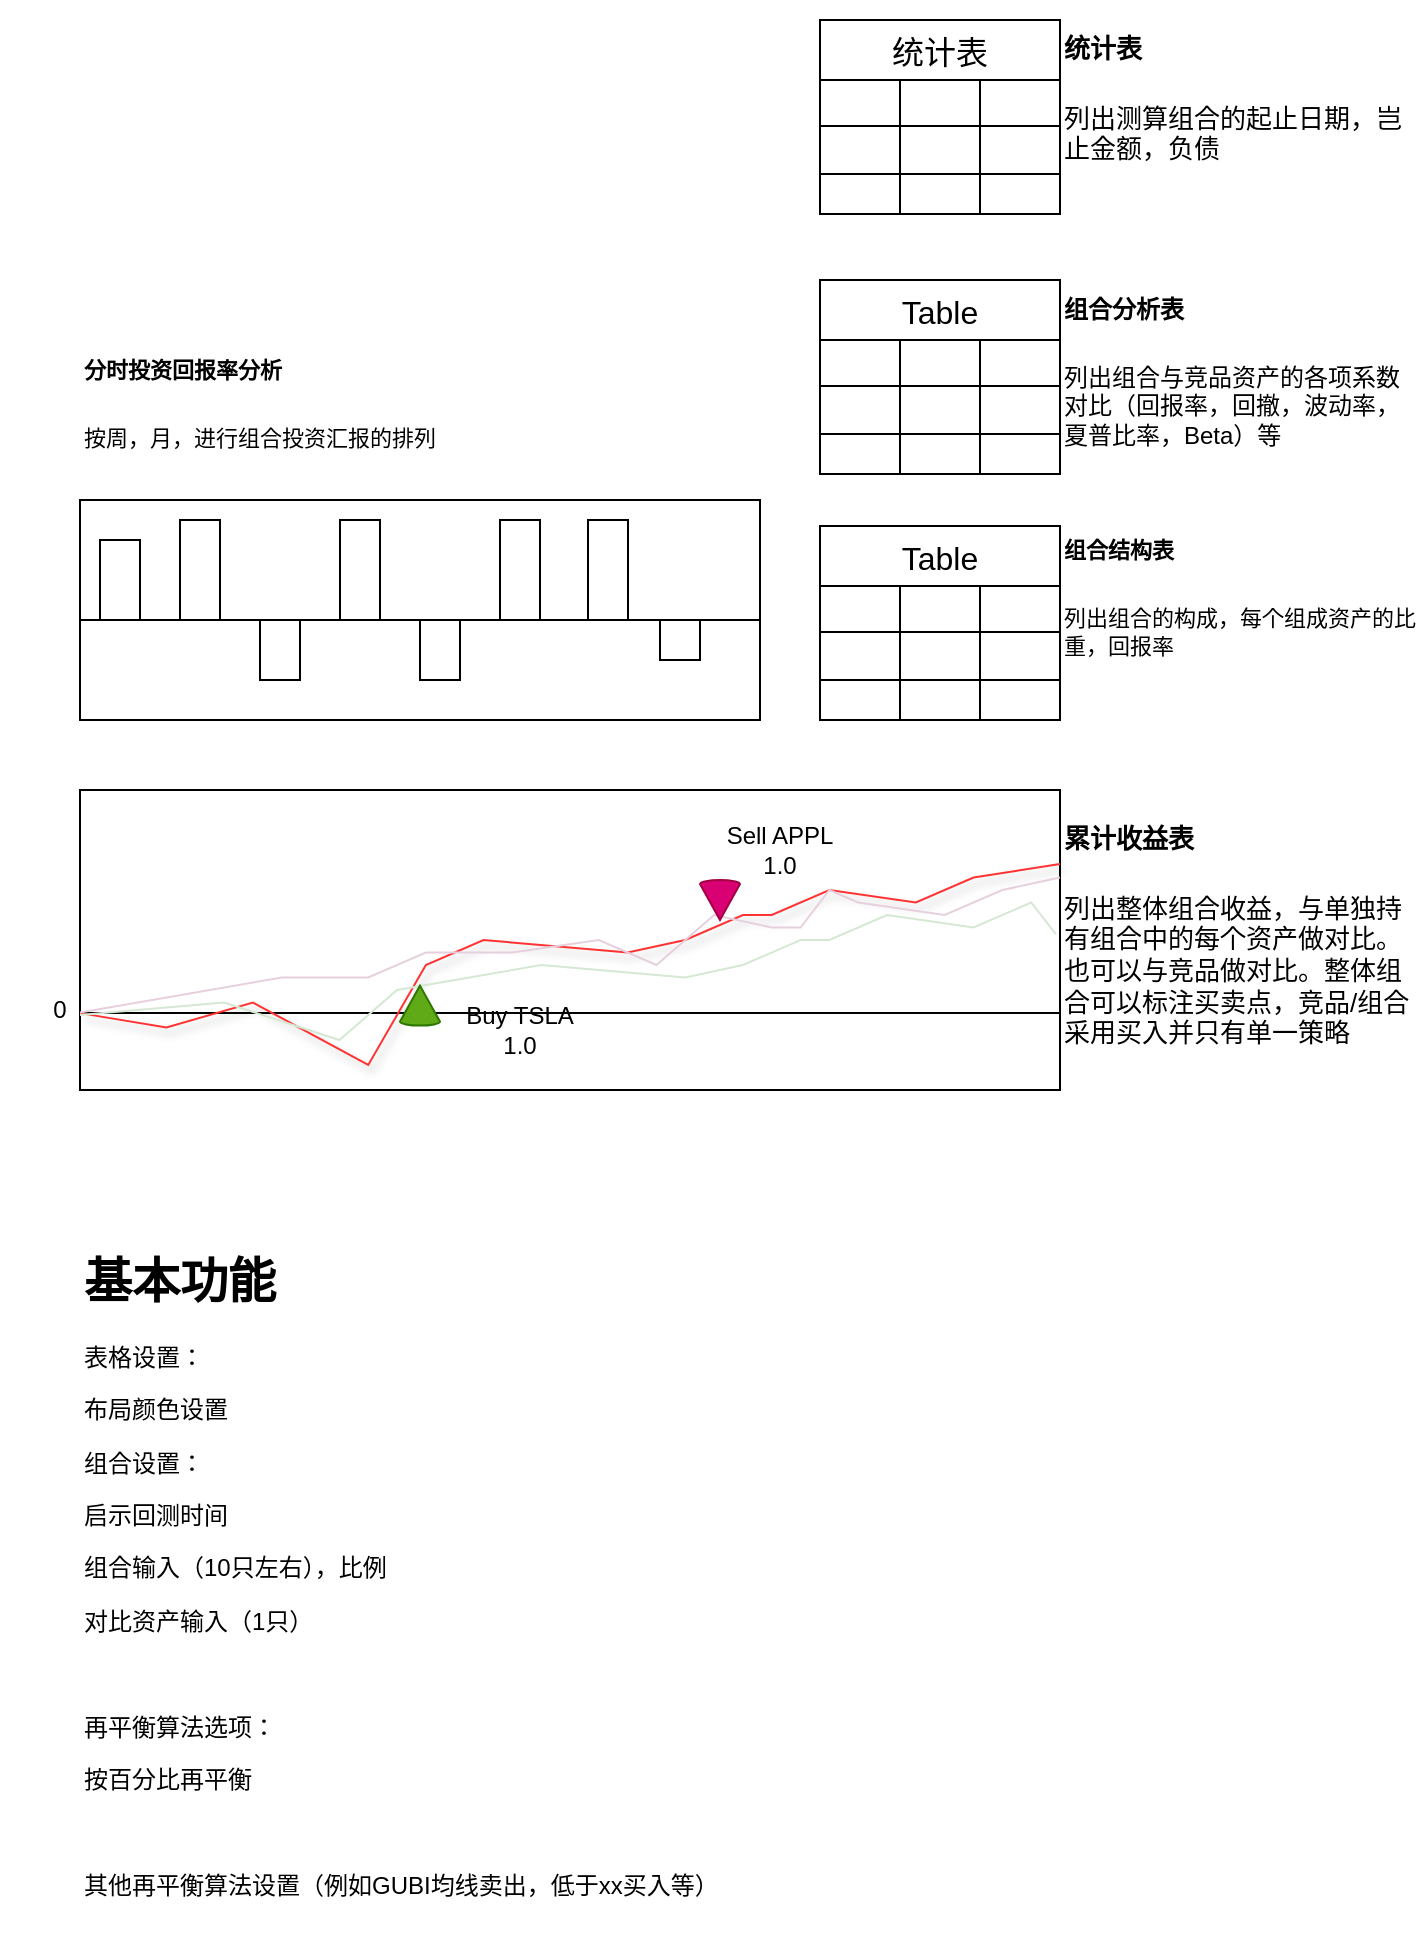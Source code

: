<mxfile version="26.2.12">
  <diagram name="Page-1" id="thoeQhLaUIlAeaY37Q_6">
    <mxGraphModel dx="1069" dy="626" grid="1" gridSize="10" guides="1" tooltips="1" connect="1" arrows="1" fold="1" page="1" pageScale="1" pageWidth="827" pageHeight="1169" math="0" shadow="0">
      <root>
        <mxCell id="0" />
        <mxCell id="1" parent="0" />
        <mxCell id="1VlmSRWmxTNn3Guo2VhC-66" value="统计表" style="shape=table;startSize=30;container=1;collapsible=0;childLayout=tableLayout;strokeColor=default;fontSize=16;" vertex="1" parent="1">
          <mxGeometry x="500" y="50" width="120" height="97" as="geometry" />
        </mxCell>
        <mxCell id="1VlmSRWmxTNn3Guo2VhC-67" value="" style="shape=tableRow;horizontal=0;startSize=0;swimlaneHead=0;swimlaneBody=0;strokeColor=inherit;top=0;left=0;bottom=0;right=0;collapsible=0;dropTarget=0;fillColor=none;points=[[0,0.5],[1,0.5]];portConstraint=eastwest;fontSize=16;" vertex="1" parent="1VlmSRWmxTNn3Guo2VhC-66">
          <mxGeometry y="30" width="120" height="23" as="geometry" />
        </mxCell>
        <mxCell id="1VlmSRWmxTNn3Guo2VhC-68" value="" style="shape=partialRectangle;html=1;whiteSpace=wrap;connectable=0;strokeColor=inherit;overflow=hidden;fillColor=none;top=0;left=0;bottom=0;right=0;pointerEvents=1;fontSize=16;" vertex="1" parent="1VlmSRWmxTNn3Guo2VhC-67">
          <mxGeometry width="40" height="23" as="geometry">
            <mxRectangle width="40" height="23" as="alternateBounds" />
          </mxGeometry>
        </mxCell>
        <mxCell id="1VlmSRWmxTNn3Guo2VhC-69" value="" style="shape=partialRectangle;html=1;whiteSpace=wrap;connectable=0;strokeColor=inherit;overflow=hidden;fillColor=none;top=0;left=0;bottom=0;right=0;pointerEvents=1;fontSize=16;" vertex="1" parent="1VlmSRWmxTNn3Guo2VhC-67">
          <mxGeometry x="40" width="40" height="23" as="geometry">
            <mxRectangle width="40" height="23" as="alternateBounds" />
          </mxGeometry>
        </mxCell>
        <mxCell id="1VlmSRWmxTNn3Guo2VhC-70" value="" style="shape=partialRectangle;html=1;whiteSpace=wrap;connectable=0;strokeColor=inherit;overflow=hidden;fillColor=none;top=0;left=0;bottom=0;right=0;pointerEvents=1;fontSize=16;" vertex="1" parent="1VlmSRWmxTNn3Guo2VhC-67">
          <mxGeometry x="80" width="40" height="23" as="geometry">
            <mxRectangle width="40" height="23" as="alternateBounds" />
          </mxGeometry>
        </mxCell>
        <mxCell id="1VlmSRWmxTNn3Guo2VhC-71" value="" style="shape=tableRow;horizontal=0;startSize=0;swimlaneHead=0;swimlaneBody=0;strokeColor=inherit;top=0;left=0;bottom=0;right=0;collapsible=0;dropTarget=0;fillColor=none;points=[[0,0.5],[1,0.5]];portConstraint=eastwest;fontSize=16;" vertex="1" parent="1VlmSRWmxTNn3Guo2VhC-66">
          <mxGeometry y="53" width="120" height="24" as="geometry" />
        </mxCell>
        <mxCell id="1VlmSRWmxTNn3Guo2VhC-72" value="" style="shape=partialRectangle;html=1;whiteSpace=wrap;connectable=0;strokeColor=inherit;overflow=hidden;fillColor=none;top=0;left=0;bottom=0;right=0;pointerEvents=1;fontSize=16;" vertex="1" parent="1VlmSRWmxTNn3Guo2VhC-71">
          <mxGeometry width="40" height="24" as="geometry">
            <mxRectangle width="40" height="24" as="alternateBounds" />
          </mxGeometry>
        </mxCell>
        <mxCell id="1VlmSRWmxTNn3Guo2VhC-73" value="" style="shape=partialRectangle;html=1;whiteSpace=wrap;connectable=0;strokeColor=inherit;overflow=hidden;fillColor=none;top=0;left=0;bottom=0;right=0;pointerEvents=1;fontSize=16;" vertex="1" parent="1VlmSRWmxTNn3Guo2VhC-71">
          <mxGeometry x="40" width="40" height="24" as="geometry">
            <mxRectangle width="40" height="24" as="alternateBounds" />
          </mxGeometry>
        </mxCell>
        <mxCell id="1VlmSRWmxTNn3Guo2VhC-74" value="" style="shape=partialRectangle;html=1;whiteSpace=wrap;connectable=0;strokeColor=inherit;overflow=hidden;fillColor=none;top=0;left=0;bottom=0;right=0;pointerEvents=1;fontSize=16;" vertex="1" parent="1VlmSRWmxTNn3Guo2VhC-71">
          <mxGeometry x="80" width="40" height="24" as="geometry">
            <mxRectangle width="40" height="24" as="alternateBounds" />
          </mxGeometry>
        </mxCell>
        <mxCell id="1VlmSRWmxTNn3Guo2VhC-75" value="" style="shape=tableRow;horizontal=0;startSize=0;swimlaneHead=0;swimlaneBody=0;strokeColor=inherit;top=0;left=0;bottom=0;right=0;collapsible=0;dropTarget=0;fillColor=none;points=[[0,0.5],[1,0.5]];portConstraint=eastwest;fontSize=16;" vertex="1" parent="1VlmSRWmxTNn3Guo2VhC-66">
          <mxGeometry y="77" width="120" height="20" as="geometry" />
        </mxCell>
        <mxCell id="1VlmSRWmxTNn3Guo2VhC-76" value="" style="shape=partialRectangle;html=1;whiteSpace=wrap;connectable=0;strokeColor=inherit;overflow=hidden;fillColor=none;top=0;left=0;bottom=0;right=0;pointerEvents=1;fontSize=16;" vertex="1" parent="1VlmSRWmxTNn3Guo2VhC-75">
          <mxGeometry width="40" height="20" as="geometry">
            <mxRectangle width="40" height="20" as="alternateBounds" />
          </mxGeometry>
        </mxCell>
        <mxCell id="1VlmSRWmxTNn3Guo2VhC-77" value="" style="shape=partialRectangle;html=1;whiteSpace=wrap;connectable=0;strokeColor=inherit;overflow=hidden;fillColor=none;top=0;left=0;bottom=0;right=0;pointerEvents=1;fontSize=16;" vertex="1" parent="1VlmSRWmxTNn3Guo2VhC-75">
          <mxGeometry x="40" width="40" height="20" as="geometry">
            <mxRectangle width="40" height="20" as="alternateBounds" />
          </mxGeometry>
        </mxCell>
        <mxCell id="1VlmSRWmxTNn3Guo2VhC-78" value="" style="shape=partialRectangle;html=1;whiteSpace=wrap;connectable=0;strokeColor=inherit;overflow=hidden;fillColor=none;top=0;left=0;bottom=0;right=0;pointerEvents=1;fontSize=16;" vertex="1" parent="1VlmSRWmxTNn3Guo2VhC-75">
          <mxGeometry x="80" width="40" height="20" as="geometry">
            <mxRectangle width="40" height="20" as="alternateBounds" />
          </mxGeometry>
        </mxCell>
        <mxCell id="1VlmSRWmxTNn3Guo2VhC-130" value="" style="shape=singleArrow;whiteSpace=wrap;html=1;arrowWidth=0.4;arrowSize=0.4;" vertex="1" parent="1VlmSRWmxTNn3Guo2VhC-75">
          <mxGeometry x="120" width="NaN" height="20" as="geometry">
            <mxRectangle width="NaN" height="20" as="alternateBounds" />
          </mxGeometry>
        </mxCell>
        <mxCell id="1VlmSRWmxTNn3Guo2VhC-79" value="Table" style="shape=table;startSize=30;container=1;collapsible=0;childLayout=tableLayout;strokeColor=default;fontSize=16;" vertex="1" parent="1">
          <mxGeometry x="500" y="303" width="120" height="97" as="geometry" />
        </mxCell>
        <mxCell id="1VlmSRWmxTNn3Guo2VhC-80" value="" style="shape=tableRow;horizontal=0;startSize=0;swimlaneHead=0;swimlaneBody=0;strokeColor=inherit;top=0;left=0;bottom=0;right=0;collapsible=0;dropTarget=0;fillColor=none;points=[[0,0.5],[1,0.5]];portConstraint=eastwest;fontSize=16;" vertex="1" parent="1VlmSRWmxTNn3Guo2VhC-79">
          <mxGeometry y="30" width="120" height="23" as="geometry" />
        </mxCell>
        <mxCell id="1VlmSRWmxTNn3Guo2VhC-81" value="" style="shape=partialRectangle;html=1;whiteSpace=wrap;connectable=0;strokeColor=inherit;overflow=hidden;fillColor=none;top=0;left=0;bottom=0;right=0;pointerEvents=1;fontSize=16;" vertex="1" parent="1VlmSRWmxTNn3Guo2VhC-80">
          <mxGeometry width="40" height="23" as="geometry">
            <mxRectangle width="40" height="23" as="alternateBounds" />
          </mxGeometry>
        </mxCell>
        <mxCell id="1VlmSRWmxTNn3Guo2VhC-82" value="" style="shape=partialRectangle;html=1;whiteSpace=wrap;connectable=0;strokeColor=inherit;overflow=hidden;fillColor=none;top=0;left=0;bottom=0;right=0;pointerEvents=1;fontSize=16;" vertex="1" parent="1VlmSRWmxTNn3Guo2VhC-80">
          <mxGeometry x="40" width="40" height="23" as="geometry">
            <mxRectangle width="40" height="23" as="alternateBounds" />
          </mxGeometry>
        </mxCell>
        <mxCell id="1VlmSRWmxTNn3Guo2VhC-83" value="" style="shape=partialRectangle;html=1;whiteSpace=wrap;connectable=0;strokeColor=inherit;overflow=hidden;fillColor=none;top=0;left=0;bottom=0;right=0;pointerEvents=1;fontSize=16;" vertex="1" parent="1VlmSRWmxTNn3Guo2VhC-80">
          <mxGeometry x="80" width="40" height="23" as="geometry">
            <mxRectangle width="40" height="23" as="alternateBounds" />
          </mxGeometry>
        </mxCell>
        <mxCell id="1VlmSRWmxTNn3Guo2VhC-84" value="" style="shape=tableRow;horizontal=0;startSize=0;swimlaneHead=0;swimlaneBody=0;strokeColor=inherit;top=0;left=0;bottom=0;right=0;collapsible=0;dropTarget=0;fillColor=none;points=[[0,0.5],[1,0.5]];portConstraint=eastwest;fontSize=16;" vertex="1" parent="1VlmSRWmxTNn3Guo2VhC-79">
          <mxGeometry y="53" width="120" height="24" as="geometry" />
        </mxCell>
        <mxCell id="1VlmSRWmxTNn3Guo2VhC-85" value="" style="shape=partialRectangle;html=1;whiteSpace=wrap;connectable=0;strokeColor=inherit;overflow=hidden;fillColor=none;top=0;left=0;bottom=0;right=0;pointerEvents=1;fontSize=16;" vertex="1" parent="1VlmSRWmxTNn3Guo2VhC-84">
          <mxGeometry width="40" height="24" as="geometry">
            <mxRectangle width="40" height="24" as="alternateBounds" />
          </mxGeometry>
        </mxCell>
        <mxCell id="1VlmSRWmxTNn3Guo2VhC-86" value="" style="shape=partialRectangle;html=1;whiteSpace=wrap;connectable=0;strokeColor=inherit;overflow=hidden;fillColor=none;top=0;left=0;bottom=0;right=0;pointerEvents=1;fontSize=16;" vertex="1" parent="1VlmSRWmxTNn3Guo2VhC-84">
          <mxGeometry x="40" width="40" height="24" as="geometry">
            <mxRectangle width="40" height="24" as="alternateBounds" />
          </mxGeometry>
        </mxCell>
        <mxCell id="1VlmSRWmxTNn3Guo2VhC-87" value="" style="shape=partialRectangle;html=1;whiteSpace=wrap;connectable=0;strokeColor=inherit;overflow=hidden;fillColor=none;top=0;left=0;bottom=0;right=0;pointerEvents=1;fontSize=16;" vertex="1" parent="1VlmSRWmxTNn3Guo2VhC-84">
          <mxGeometry x="80" width="40" height="24" as="geometry">
            <mxRectangle width="40" height="24" as="alternateBounds" />
          </mxGeometry>
        </mxCell>
        <mxCell id="1VlmSRWmxTNn3Guo2VhC-88" value="" style="shape=tableRow;horizontal=0;startSize=0;swimlaneHead=0;swimlaneBody=0;strokeColor=inherit;top=0;left=0;bottom=0;right=0;collapsible=0;dropTarget=0;fillColor=none;points=[[0,0.5],[1,0.5]];portConstraint=eastwest;fontSize=16;" vertex="1" parent="1VlmSRWmxTNn3Guo2VhC-79">
          <mxGeometry y="77" width="120" height="20" as="geometry" />
        </mxCell>
        <mxCell id="1VlmSRWmxTNn3Guo2VhC-89" value="" style="shape=partialRectangle;html=1;whiteSpace=wrap;connectable=0;strokeColor=inherit;overflow=hidden;fillColor=none;top=0;left=0;bottom=0;right=0;pointerEvents=1;fontSize=16;" vertex="1" parent="1VlmSRWmxTNn3Guo2VhC-88">
          <mxGeometry width="40" height="20" as="geometry">
            <mxRectangle width="40" height="20" as="alternateBounds" />
          </mxGeometry>
        </mxCell>
        <mxCell id="1VlmSRWmxTNn3Guo2VhC-90" value="" style="shape=partialRectangle;html=1;whiteSpace=wrap;connectable=0;strokeColor=inherit;overflow=hidden;fillColor=none;top=0;left=0;bottom=0;right=0;pointerEvents=1;fontSize=16;" vertex="1" parent="1VlmSRWmxTNn3Guo2VhC-88">
          <mxGeometry x="40" width="40" height="20" as="geometry">
            <mxRectangle width="40" height="20" as="alternateBounds" />
          </mxGeometry>
        </mxCell>
        <mxCell id="1VlmSRWmxTNn3Guo2VhC-91" value="" style="shape=partialRectangle;html=1;whiteSpace=wrap;connectable=0;strokeColor=inherit;overflow=hidden;fillColor=none;top=0;left=0;bottom=0;right=0;pointerEvents=1;fontSize=16;" vertex="1" parent="1VlmSRWmxTNn3Guo2VhC-88">
          <mxGeometry x="80" width="40" height="20" as="geometry">
            <mxRectangle width="40" height="20" as="alternateBounds" />
          </mxGeometry>
        </mxCell>
        <mxCell id="1VlmSRWmxTNn3Guo2VhC-92" value="Table" style="shape=table;startSize=30;container=1;collapsible=0;childLayout=tableLayout;strokeColor=default;fontSize=16;" vertex="1" parent="1">
          <mxGeometry x="500" y="180" width="120" height="97" as="geometry" />
        </mxCell>
        <mxCell id="1VlmSRWmxTNn3Guo2VhC-93" value="" style="shape=tableRow;horizontal=0;startSize=0;swimlaneHead=0;swimlaneBody=0;strokeColor=inherit;top=0;left=0;bottom=0;right=0;collapsible=0;dropTarget=0;fillColor=none;points=[[0,0.5],[1,0.5]];portConstraint=eastwest;fontSize=16;" vertex="1" parent="1VlmSRWmxTNn3Guo2VhC-92">
          <mxGeometry y="30" width="120" height="23" as="geometry" />
        </mxCell>
        <mxCell id="1VlmSRWmxTNn3Guo2VhC-94" value="" style="shape=partialRectangle;html=1;whiteSpace=wrap;connectable=0;strokeColor=inherit;overflow=hidden;fillColor=none;top=0;left=0;bottom=0;right=0;pointerEvents=1;fontSize=16;" vertex="1" parent="1VlmSRWmxTNn3Guo2VhC-93">
          <mxGeometry width="40" height="23" as="geometry">
            <mxRectangle width="40" height="23" as="alternateBounds" />
          </mxGeometry>
        </mxCell>
        <mxCell id="1VlmSRWmxTNn3Guo2VhC-95" value="" style="shape=partialRectangle;html=1;whiteSpace=wrap;connectable=0;strokeColor=inherit;overflow=hidden;fillColor=none;top=0;left=0;bottom=0;right=0;pointerEvents=1;fontSize=16;" vertex="1" parent="1VlmSRWmxTNn3Guo2VhC-93">
          <mxGeometry x="40" width="40" height="23" as="geometry">
            <mxRectangle width="40" height="23" as="alternateBounds" />
          </mxGeometry>
        </mxCell>
        <mxCell id="1VlmSRWmxTNn3Guo2VhC-96" value="" style="shape=partialRectangle;html=1;whiteSpace=wrap;connectable=0;strokeColor=inherit;overflow=hidden;fillColor=none;top=0;left=0;bottom=0;right=0;pointerEvents=1;fontSize=16;" vertex="1" parent="1VlmSRWmxTNn3Guo2VhC-93">
          <mxGeometry x="80" width="40" height="23" as="geometry">
            <mxRectangle width="40" height="23" as="alternateBounds" />
          </mxGeometry>
        </mxCell>
        <mxCell id="1VlmSRWmxTNn3Guo2VhC-97" value="" style="shape=tableRow;horizontal=0;startSize=0;swimlaneHead=0;swimlaneBody=0;strokeColor=inherit;top=0;left=0;bottom=0;right=0;collapsible=0;dropTarget=0;fillColor=none;points=[[0,0.5],[1,0.5]];portConstraint=eastwest;fontSize=16;" vertex="1" parent="1VlmSRWmxTNn3Guo2VhC-92">
          <mxGeometry y="53" width="120" height="24" as="geometry" />
        </mxCell>
        <mxCell id="1VlmSRWmxTNn3Guo2VhC-98" value="" style="shape=partialRectangle;html=1;whiteSpace=wrap;connectable=0;strokeColor=inherit;overflow=hidden;fillColor=none;top=0;left=0;bottom=0;right=0;pointerEvents=1;fontSize=16;" vertex="1" parent="1VlmSRWmxTNn3Guo2VhC-97">
          <mxGeometry width="40" height="24" as="geometry">
            <mxRectangle width="40" height="24" as="alternateBounds" />
          </mxGeometry>
        </mxCell>
        <mxCell id="1VlmSRWmxTNn3Guo2VhC-99" value="" style="shape=partialRectangle;html=1;whiteSpace=wrap;connectable=0;strokeColor=inherit;overflow=hidden;fillColor=none;top=0;left=0;bottom=0;right=0;pointerEvents=1;fontSize=16;" vertex="1" parent="1VlmSRWmxTNn3Guo2VhC-97">
          <mxGeometry x="40" width="40" height="24" as="geometry">
            <mxRectangle width="40" height="24" as="alternateBounds" />
          </mxGeometry>
        </mxCell>
        <mxCell id="1VlmSRWmxTNn3Guo2VhC-100" value="" style="shape=partialRectangle;html=1;whiteSpace=wrap;connectable=0;strokeColor=inherit;overflow=hidden;fillColor=none;top=0;left=0;bottom=0;right=0;pointerEvents=1;fontSize=16;" vertex="1" parent="1VlmSRWmxTNn3Guo2VhC-97">
          <mxGeometry x="80" width="40" height="24" as="geometry">
            <mxRectangle width="40" height="24" as="alternateBounds" />
          </mxGeometry>
        </mxCell>
        <mxCell id="1VlmSRWmxTNn3Guo2VhC-101" value="" style="shape=tableRow;horizontal=0;startSize=0;swimlaneHead=0;swimlaneBody=0;strokeColor=inherit;top=0;left=0;bottom=0;right=0;collapsible=0;dropTarget=0;fillColor=none;points=[[0,0.5],[1,0.5]];portConstraint=eastwest;fontSize=16;" vertex="1" parent="1VlmSRWmxTNn3Guo2VhC-92">
          <mxGeometry y="77" width="120" height="20" as="geometry" />
        </mxCell>
        <mxCell id="1VlmSRWmxTNn3Guo2VhC-102" value="" style="shape=partialRectangle;html=1;whiteSpace=wrap;connectable=0;strokeColor=inherit;overflow=hidden;fillColor=none;top=0;left=0;bottom=0;right=0;pointerEvents=1;fontSize=16;" vertex="1" parent="1VlmSRWmxTNn3Guo2VhC-101">
          <mxGeometry width="40" height="20" as="geometry">
            <mxRectangle width="40" height="20" as="alternateBounds" />
          </mxGeometry>
        </mxCell>
        <mxCell id="1VlmSRWmxTNn3Guo2VhC-103" value="" style="shape=partialRectangle;html=1;whiteSpace=wrap;connectable=0;strokeColor=inherit;overflow=hidden;fillColor=none;top=0;left=0;bottom=0;right=0;pointerEvents=1;fontSize=16;" vertex="1" parent="1VlmSRWmxTNn3Guo2VhC-101">
          <mxGeometry x="40" width="40" height="20" as="geometry">
            <mxRectangle width="40" height="20" as="alternateBounds" />
          </mxGeometry>
        </mxCell>
        <mxCell id="1VlmSRWmxTNn3Guo2VhC-104" value="" style="shape=partialRectangle;html=1;whiteSpace=wrap;connectable=0;strokeColor=inherit;overflow=hidden;fillColor=none;top=0;left=0;bottom=0;right=0;pointerEvents=1;fontSize=16;" vertex="1" parent="1VlmSRWmxTNn3Guo2VhC-101">
          <mxGeometry x="80" width="40" height="20" as="geometry">
            <mxRectangle width="40" height="20" as="alternateBounds" />
          </mxGeometry>
        </mxCell>
        <mxCell id="1VlmSRWmxTNn3Guo2VhC-131" value="" style="edgeStyle=orthogonalEdgeStyle;rounded=0;orthogonalLoop=1;jettySize=auto;html=1;" edge="1" parent="1" source="1VlmSRWmxTNn3Guo2VhC-129" target="1VlmSRWmxTNn3Guo2VhC-130">
          <mxGeometry relative="1" as="geometry" />
        </mxCell>
        <mxCell id="1VlmSRWmxTNn3Guo2VhC-129" value="&lt;h1 style=&quot;margin-top: 0px;&quot;&gt;&lt;font style=&quot;font-size: 13px;&quot;&gt;统计表&lt;/font&gt;&lt;/h1&gt;&lt;div&gt;&lt;font style=&quot;font-size: 13px;&quot;&gt;列出测算组合的起止日期，岂止金额，负债&lt;/font&gt;&lt;/div&gt;" style="text;html=1;whiteSpace=wrap;overflow=hidden;rounded=0;" vertex="1" parent="1">
          <mxGeometry x="620" y="40" width="180" height="120" as="geometry" />
        </mxCell>
        <mxCell id="1VlmSRWmxTNn3Guo2VhC-133" value="&lt;h1 style=&quot;margin-top: 0px;&quot;&gt;&lt;font style=&quot;font-size: 12px;&quot;&gt;组合分析表&lt;/font&gt;&lt;/h1&gt;&lt;div&gt;&lt;font&gt;列出组合与竞品资产的各项系数对比（回报率，回撤，波动率，夏普比率，Beta）等&lt;/font&gt;&lt;/div&gt;" style="text;html=1;whiteSpace=wrap;overflow=hidden;rounded=0;" vertex="1" parent="1">
          <mxGeometry x="620" y="170" width="180" height="120" as="geometry" />
        </mxCell>
        <mxCell id="1VlmSRWmxTNn3Guo2VhC-134" value="&lt;h1 style=&quot;margin-top: 0px;&quot;&gt;&lt;font style=&quot;font-size: 11px;&quot;&gt;组合结构表&lt;/font&gt;&lt;/h1&gt;&lt;div&gt;&lt;font style=&quot;font-size: 11px;&quot;&gt;列出组合的构成，每个组成资产的比重，回报率&lt;/font&gt;&lt;/div&gt;" style="text;html=1;whiteSpace=wrap;overflow=hidden;rounded=0;" vertex="1" parent="1">
          <mxGeometry x="620" y="290" width="180" height="120" as="geometry" />
        </mxCell>
        <mxCell id="1VlmSRWmxTNn3Guo2VhC-135" value="&lt;h1 style=&quot;margin-top: 0px;&quot;&gt;&lt;font style=&quot;font-size: 11px;&quot;&gt;分时投资回报率分析&lt;/font&gt;&lt;/h1&gt;&lt;div&gt;&lt;font style=&quot;font-size: 11px;&quot;&gt;按周，月，进行组合投资汇报的排列&lt;/font&gt;&lt;/div&gt;" style="text;html=1;whiteSpace=wrap;overflow=hidden;rounded=0;" vertex="1" parent="1">
          <mxGeometry x="130" y="200" width="180" height="120" as="geometry" />
        </mxCell>
        <mxCell id="1VlmSRWmxTNn3Guo2VhC-141" value="&lt;h1 style=&quot;margin-top: 0px;&quot;&gt;&lt;span style=&quot;font-size: 13px;&quot;&gt;累计收益表&lt;/span&gt;&lt;/h1&gt;&lt;div&gt;&lt;font style=&quot;font-size: 13px;&quot;&gt;列出整体组合收益，与单独持有组合中的每个资产做对比。也可以与竞品做对比。整体组合可以标注买卖点，竞品/组合采用买入并只有单一策略&lt;/font&gt;&lt;/div&gt;&lt;div&gt;&lt;font style=&quot;font-size: 13px;&quot;&gt;&lt;br&gt;&lt;/font&gt;&lt;/div&gt;" style="text;html=1;whiteSpace=wrap;overflow=hidden;rounded=0;" vertex="1" parent="1">
          <mxGeometry x="620" y="435" width="180" height="150" as="geometry" />
        </mxCell>
        <mxCell id="1VlmSRWmxTNn3Guo2VhC-144" value="" style="group" vertex="1" connectable="0" parent="1">
          <mxGeometry x="130" y="290" width="340" height="110" as="geometry" />
        </mxCell>
        <mxCell id="1VlmSRWmxTNn3Guo2VhC-105" value="" style="rounded=0;whiteSpace=wrap;html=1;" vertex="1" parent="1VlmSRWmxTNn3Guo2VhC-144">
          <mxGeometry width="340" height="110" as="geometry" />
        </mxCell>
        <mxCell id="1VlmSRWmxTNn3Guo2VhC-142" value="" style="shape=crossbar;whiteSpace=wrap;html=1;rounded=1;shadow=0;" vertex="1" parent="1VlmSRWmxTNn3Guo2VhC-144">
          <mxGeometry y="50" width="340" height="20" as="geometry" />
        </mxCell>
        <mxCell id="1VlmSRWmxTNn3Guo2VhC-120" value="" style="rounded=0;whiteSpace=wrap;html=1;" vertex="1" parent="1VlmSRWmxTNn3Guo2VhC-144">
          <mxGeometry x="10" y="20" width="20" height="40" as="geometry" />
        </mxCell>
        <mxCell id="1VlmSRWmxTNn3Guo2VhC-121" value="" style="rounded=0;whiteSpace=wrap;html=1;" vertex="1" parent="1VlmSRWmxTNn3Guo2VhC-144">
          <mxGeometry x="50" y="10" width="20" height="50" as="geometry" />
        </mxCell>
        <mxCell id="1VlmSRWmxTNn3Guo2VhC-122" value="" style="rounded=0;whiteSpace=wrap;html=1;" vertex="1" parent="1VlmSRWmxTNn3Guo2VhC-144">
          <mxGeometry x="90" y="60" width="20" height="30" as="geometry" />
        </mxCell>
        <mxCell id="1VlmSRWmxTNn3Guo2VhC-123" value="" style="rounded=0;whiteSpace=wrap;html=1;" vertex="1" parent="1VlmSRWmxTNn3Guo2VhC-144">
          <mxGeometry x="130" y="10" width="20" height="50" as="geometry" />
        </mxCell>
        <mxCell id="1VlmSRWmxTNn3Guo2VhC-124" value="" style="rounded=0;whiteSpace=wrap;html=1;" vertex="1" parent="1VlmSRWmxTNn3Guo2VhC-144">
          <mxGeometry x="170" y="60" width="20" height="30" as="geometry" />
        </mxCell>
        <mxCell id="1VlmSRWmxTNn3Guo2VhC-125" value="" style="rounded=0;whiteSpace=wrap;html=1;" vertex="1" parent="1VlmSRWmxTNn3Guo2VhC-144">
          <mxGeometry x="210" y="10" width="20" height="50" as="geometry" />
        </mxCell>
        <mxCell id="1VlmSRWmxTNn3Guo2VhC-126" value="" style="rounded=0;whiteSpace=wrap;html=1;" vertex="1" parent="1VlmSRWmxTNn3Guo2VhC-144">
          <mxGeometry x="254" y="10" width="20" height="50" as="geometry" />
        </mxCell>
        <mxCell id="1VlmSRWmxTNn3Guo2VhC-127" value="" style="rounded=0;whiteSpace=wrap;html=1;" vertex="1" parent="1VlmSRWmxTNn3Guo2VhC-144">
          <mxGeometry x="290" y="60" width="20" height="20" as="geometry" />
        </mxCell>
        <mxCell id="1VlmSRWmxTNn3Guo2VhC-145" value="" style="group;fillColor=#d80073;fontColor=#ffffff;strokeColor=#A50040;" vertex="1" connectable="0" parent="1">
          <mxGeometry x="130" y="435" width="490" height="150" as="geometry" />
        </mxCell>
        <mxCell id="1VlmSRWmxTNn3Guo2VhC-106" value="" style="rounded=0;whiteSpace=wrap;html=1;" vertex="1" parent="1VlmSRWmxTNn3Guo2VhC-145">
          <mxGeometry width="490.0" height="150" as="geometry" />
        </mxCell>
        <mxCell id="1VlmSRWmxTNn3Guo2VhC-113" value="" style="shape=crossbar;whiteSpace=wrap;html=1;rounded=1;" vertex="1" parent="1VlmSRWmxTNn3Guo2VhC-145">
          <mxGeometry y="105.312" width="490.0" height="12.5" as="geometry" />
        </mxCell>
        <mxCell id="1VlmSRWmxTNn3Guo2VhC-115" value="" style="endArrow=none;html=1;rounded=0;exitX=0;exitY=0.5;exitDx=0;exitDy=0;exitPerimeter=0;strokeColor=#FF3333;shadow=1;" edge="1" parent="1VlmSRWmxTNn3Guo2VhC-145" source="1VlmSRWmxTNn3Guo2VhC-113" target="1VlmSRWmxTNn3Guo2VhC-106">
          <mxGeometry width="50" height="50" relative="1" as="geometry">
            <mxPoint x="302.647" y="93.75" as="sourcePoint" />
            <mxPoint x="374.706" y="62.5" as="targetPoint" />
            <Array as="points">
              <mxPoint x="43.235" y="118.75" />
              <mxPoint x="86.471" y="106.25" />
              <mxPoint x="144.118" y="137.5" />
              <mxPoint x="172.941" y="87.5" />
              <mxPoint x="201.765" y="75" />
              <mxPoint x="273.824" y="81.25" />
              <mxPoint x="302.647" y="75" />
              <mxPoint x="331.471" y="62.5" />
              <mxPoint x="345.882" y="62.5" />
              <mxPoint x="374.706" y="50.0" />
              <mxPoint x="417.941" y="56.25" />
              <mxPoint x="446.765" y="43.75" />
            </Array>
          </mxGeometry>
        </mxCell>
        <mxCell id="1VlmSRWmxTNn3Guo2VhC-116" value="" style="endArrow=none;html=1;rounded=0;strokeColor=#E6D0DE;" edge="1" parent="1VlmSRWmxTNn3Guo2VhC-145">
          <mxGeometry width="50" height="50" relative="1" as="geometry">
            <mxPoint y="111.25" as="sourcePoint" />
            <mxPoint x="490.0" y="43.75" as="targetPoint" />
            <Array as="points">
              <mxPoint x="100.882" y="93.75" />
              <mxPoint x="144.118" y="93.75" />
              <mxPoint x="172.941" y="81.25" />
              <mxPoint x="216.176" y="81.25" />
              <mxPoint x="259.412" y="75" />
              <mxPoint x="288.235" y="87.5" />
              <mxPoint x="317.059" y="62.5" />
              <mxPoint x="345.882" y="68.75" />
              <mxPoint x="360.294" y="68.75" />
              <mxPoint x="374.706" y="50.0" />
              <mxPoint x="389.118" y="56.25" />
              <mxPoint x="432.353" y="62.5" />
              <mxPoint x="461.176" y="50.0" />
            </Array>
          </mxGeometry>
        </mxCell>
        <mxCell id="1VlmSRWmxTNn3Guo2VhC-117" value="" style="endArrow=none;html=1;rounded=0;strokeColor=#D5E8D4;entryX=0.996;entryY=0.481;entryDx=0;entryDy=0;entryPerimeter=0;" edge="1" parent="1VlmSRWmxTNn3Guo2VhC-145" target="1VlmSRWmxTNn3Guo2VhC-106">
          <mxGeometry width="50" height="50" relative="1" as="geometry">
            <mxPoint y="112.5" as="sourcePoint" />
            <mxPoint x="518.824" y="49.375" as="targetPoint" />
            <Array as="points">
              <mxPoint x="72.059" y="106.25" />
              <mxPoint x="129.706" y="125.0" />
              <mxPoint x="158.529" y="100.0" />
              <mxPoint x="230.588" y="87.5" />
              <mxPoint x="302.647" y="93.75" />
              <mxPoint x="331.471" y="87.5" />
              <mxPoint x="360.294" y="75" />
              <mxPoint x="374.706" y="75" />
              <mxPoint x="403.529" y="62.5" />
              <mxPoint x="446.765" y="68.75" />
              <mxPoint x="475.588" y="56.25" />
            </Array>
          </mxGeometry>
        </mxCell>
        <mxCell id="1VlmSRWmxTNn3Guo2VhC-150" value="" style="verticalLabelPosition=bottom;verticalAlign=top;html=1;shape=mxgraph.basic.cone2;dx=0.5;dy=0.9;rotation=-180;fillColor=#d80073;fontColor=#ffffff;strokeColor=#A50040;" vertex="1" parent="1VlmSRWmxTNn3Guo2VhC-145">
          <mxGeometry x="310" y="45" width="20" height="20" as="geometry" />
        </mxCell>
        <mxCell id="1VlmSRWmxTNn3Guo2VhC-148" value="" style="verticalLabelPosition=bottom;verticalAlign=top;html=1;shape=mxgraph.basic.cone2;dx=0.5;dy=0.9;fillColor=#60a917;strokeColor=#2D7600;fontColor=#ffffff;" vertex="1" parent="1VlmSRWmxTNn3Guo2VhC-145">
          <mxGeometry x="160" y="97.81" width="20" height="20" as="geometry" />
        </mxCell>
        <mxCell id="1VlmSRWmxTNn3Guo2VhC-152" value="Buy TSLA 1.0" style="text;html=1;align=center;verticalAlign=middle;whiteSpace=wrap;rounded=0;" vertex="1" parent="1VlmSRWmxTNn3Guo2VhC-145">
          <mxGeometry x="190" y="105.31" width="60" height="30" as="geometry" />
        </mxCell>
        <mxCell id="1VlmSRWmxTNn3Guo2VhC-153" value="Sell APPL 1.0" style="text;html=1;align=center;verticalAlign=middle;whiteSpace=wrap;rounded=0;" vertex="1" parent="1VlmSRWmxTNn3Guo2VhC-145">
          <mxGeometry x="320" y="15.0" width="60" height="30" as="geometry" />
        </mxCell>
        <mxCell id="1VlmSRWmxTNn3Guo2VhC-147" value="&lt;h1 style=&quot;margin-top: 0px;&quot;&gt;基本功能&lt;/h1&gt;&lt;p&gt;表格设置：&lt;/p&gt;&lt;p&gt;布局颜色设置&lt;/p&gt;&lt;p&gt;&lt;span style=&quot;background-color: transparent; color: light-dark(rgb(0, 0, 0), rgb(255, 255, 255));&quot;&gt;组合设置：&lt;/span&gt;&lt;/p&gt;&lt;p&gt;启示回测时间&lt;/p&gt;&lt;p&gt;组合输入（10只左右），比例&lt;/p&gt;&lt;p&gt;对比资产输入（1只）&lt;/p&gt;&lt;p&gt;&lt;br&gt;&lt;/p&gt;&lt;p&gt;再平衡算法选项：&lt;/p&gt;&lt;p&gt;按百分比再平衡&lt;/p&gt;&lt;p&gt;&lt;br&gt;&lt;/p&gt;&lt;p&gt;其他再平衡算法设置（例如GUBI均线卖出，低于xx买入等）&lt;/p&gt;&lt;p&gt;&lt;br&gt;&lt;/p&gt;&lt;p&gt;&lt;br&gt;&lt;/p&gt;" style="text;html=1;whiteSpace=wrap;overflow=hidden;rounded=0;" vertex="1" parent="1">
          <mxGeometry x="130" y="660" width="490" height="350" as="geometry" />
        </mxCell>
        <mxCell id="1VlmSRWmxTNn3Guo2VhC-154" value="0" style="text;html=1;align=center;verticalAlign=middle;whiteSpace=wrap;rounded=0;" vertex="1" parent="1">
          <mxGeometry x="90" y="530" width="60" height="30" as="geometry" />
        </mxCell>
      </root>
    </mxGraphModel>
  </diagram>
</mxfile>
